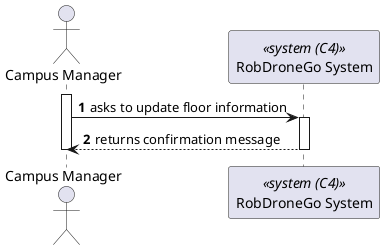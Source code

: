 @startuml process-view
autonumber

actor CM as "Campus Manager"
participant SYS as "RobDroneGo System" <<system (C4)>>

activate CM

CM -> SYS : asks to update floor information
activate SYS

CM <-- SYS : returns confirmation message
deactivate SYS

deactivate CM

@enduml
